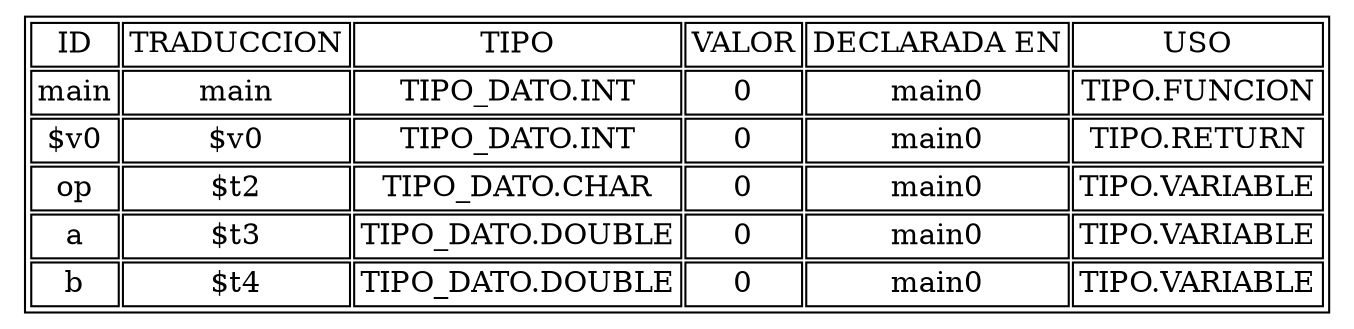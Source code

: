 digraph g {
	node [height=.1 shape=plaintext]
	table [label=<<TABLE>
                                <TR>
                                    <TD>ID</TD>
                                    <TD>TRADUCCION</TD>
                                    <TD>TIPO</TD>
                                    <TD>VALOR</TD>
                                    <TD>DECLARADA EN</TD>
                                    <TD>USO</TD>
                                </TR><TR><TD>main</TD><TD>main</TD><TD>TIPO_DATO.INT</TD><TD>0</TD><TD>main0</TD><TD>TIPO.FUNCION</TD></TR><TR><TD>$v0</TD><TD>$v0</TD><TD>TIPO_DATO.INT</TD><TD>0</TD><TD>main0</TD><TD>TIPO.RETURN</TD></TR><TR><TD>op</TD><TD>$t2</TD><TD>TIPO_DATO.CHAR</TD><TD>0</TD><TD>main0</TD><TD>TIPO.VARIABLE</TD></TR><TR><TD>a</TD><TD>$t3</TD><TD>TIPO_DATO.DOUBLE</TD><TD>0</TD><TD>main0</TD><TD>TIPO.VARIABLE</TD></TR><TR><TD>b</TD><TD>$t4</TD><TD>TIPO_DATO.DOUBLE</TD><TD>0</TD><TD>main0</TD><TD>TIPO.VARIABLE</TD></TR></TABLE>>]
}

